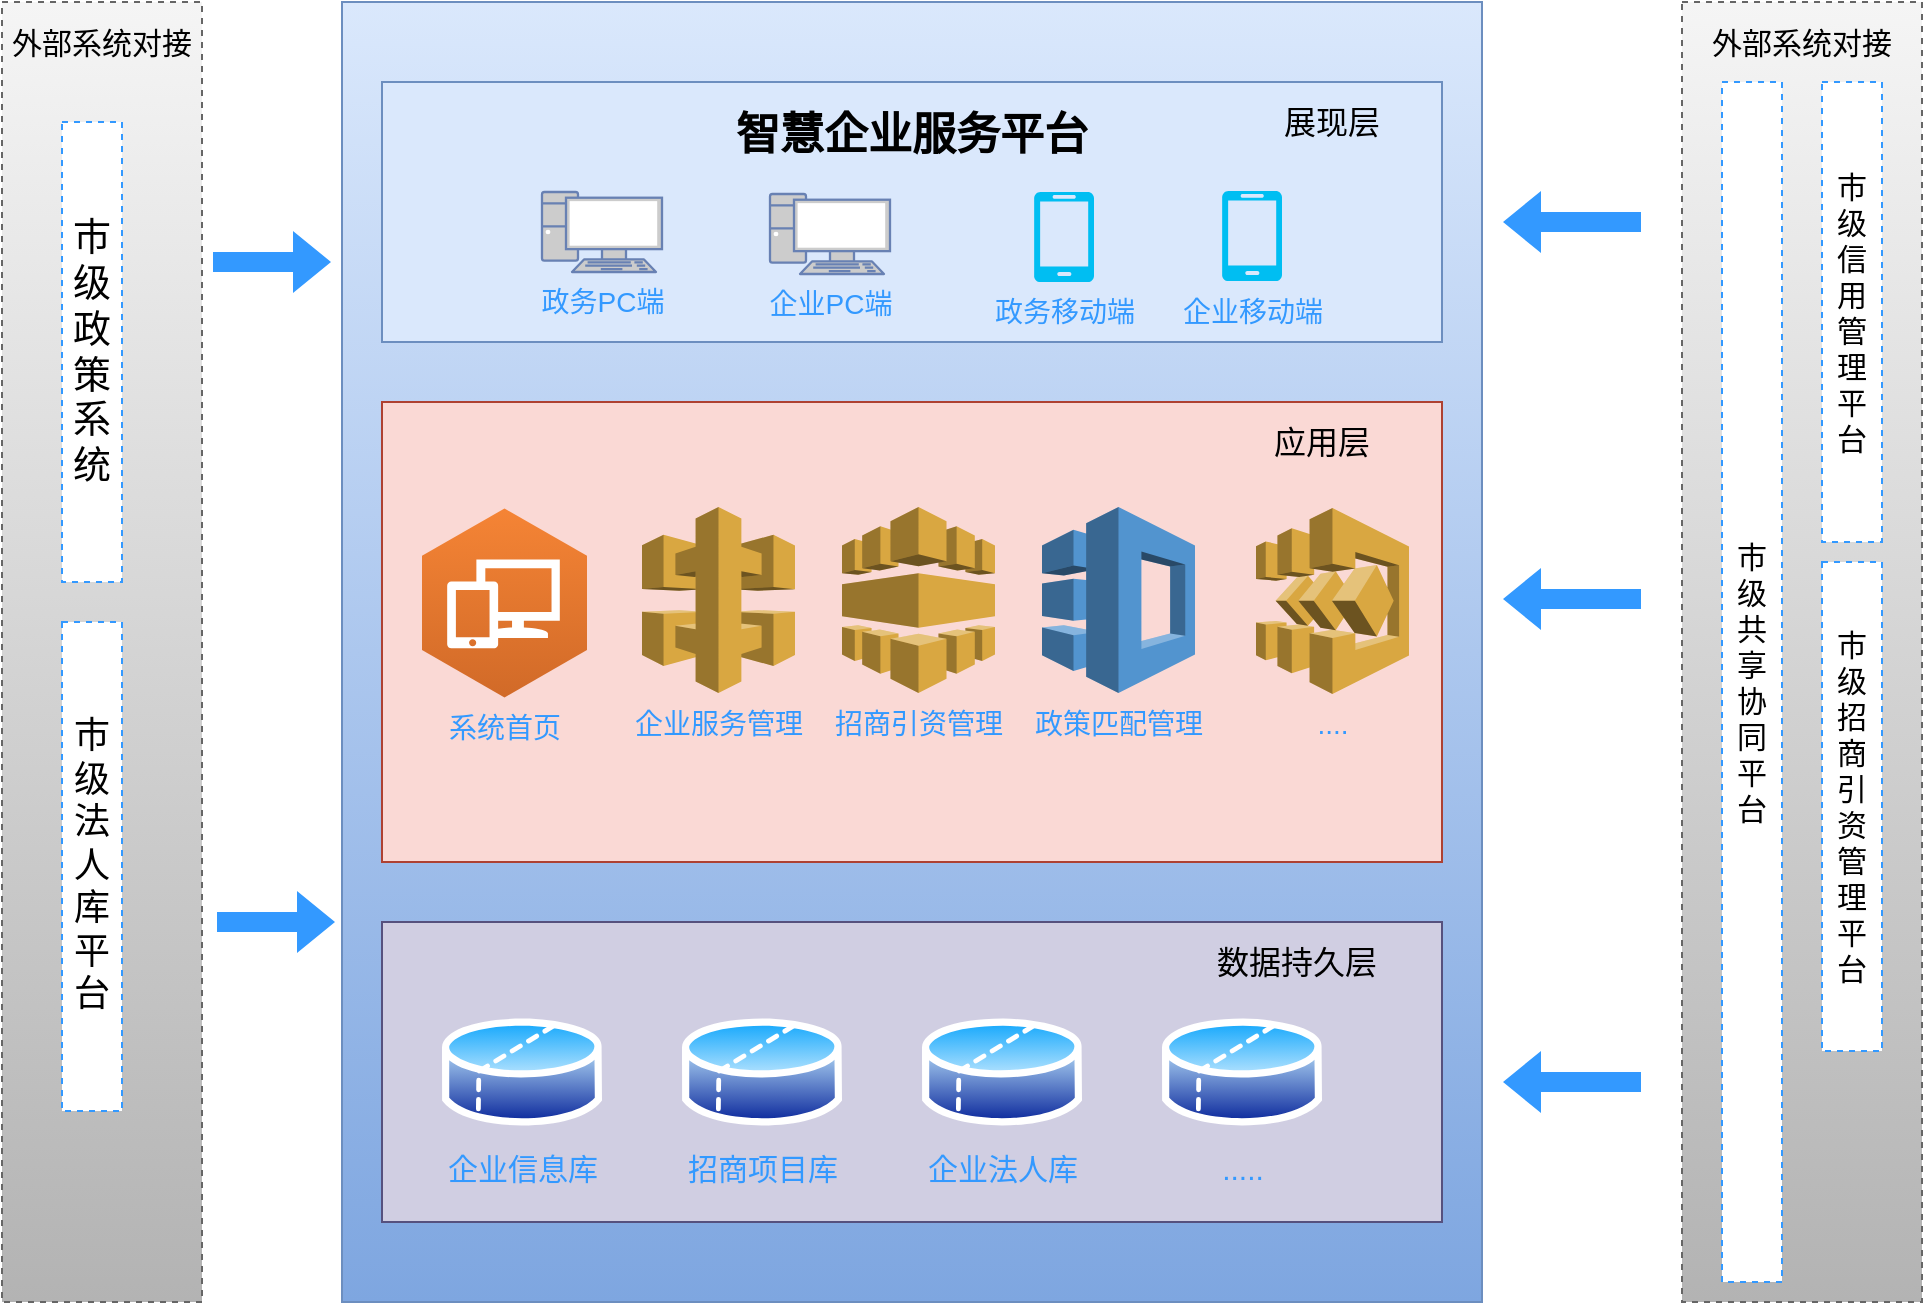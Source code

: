 <mxfile version="14.2.9" type="github">
  <diagram id="xwpSypxVo-qvQC3v7Vhw" name="Page-1">
    <mxGraphModel dx="4320" dy="1130" grid="1" gridSize="10" guides="1" tooltips="1" connect="1" arrows="1" fold="1" page="1" pageScale="4" pageWidth="827" pageHeight="1169" math="0" shadow="0">
      <root>
        <mxCell id="0" />
        <mxCell id="1" parent="0" />
        <mxCell id="zwwpV-oR1FDmDDmUrEG6-1" value="" style="rounded=0;whiteSpace=wrap;html=1;fillColor=#dae8fc;strokeColor=#6c8ebf;gradientColor=#7ea6e0;" vertex="1" parent="1">
          <mxGeometry x="140" y="440" width="570" height="650" as="geometry" />
        </mxCell>
        <mxCell id="zwwpV-oR1FDmDDmUrEG6-10" value="" style="group" vertex="1" connectable="0" parent="1">
          <mxGeometry x="160" y="480" width="530" height="130" as="geometry" />
        </mxCell>
        <mxCell id="zwwpV-oR1FDmDDmUrEG6-2" value="" style="rounded=0;whiteSpace=wrap;html=1;fillColor=#dae8fc;strokeColor=#6c8ebf;" vertex="1" parent="zwwpV-oR1FDmDDmUrEG6-10">
          <mxGeometry width="530" height="130" as="geometry" />
        </mxCell>
        <mxCell id="zwwpV-oR1FDmDDmUrEG6-3" value="&lt;b&gt;&lt;font style=&quot;font-size: 22px&quot;&gt;智慧企业服务平台&lt;/font&gt;&lt;/b&gt;" style="text;html=1;strokeColor=none;fillColor=none;align=center;verticalAlign=middle;whiteSpace=wrap;rounded=0;" vertex="1" parent="zwwpV-oR1FDmDDmUrEG6-10">
          <mxGeometry x="100" y="17" width="330" height="20" as="geometry" />
        </mxCell>
        <mxCell id="zwwpV-oR1FDmDDmUrEG6-4" value="&lt;font color=&quot;#3399ff&quot; style=&quot;font-size: 14px&quot;&gt;政务PC端&lt;/font&gt;" style="fontColor=#0066CC;verticalAlign=top;verticalLabelPosition=bottom;labelPosition=center;align=center;html=1;outlineConnect=0;fillColor=#CCCCCC;strokeColor=#6881B3;gradientColor=none;gradientDirection=north;strokeWidth=2;shape=mxgraph.networks.pc;" vertex="1" parent="zwwpV-oR1FDmDDmUrEG6-10">
          <mxGeometry x="80" y="55" width="60" height="40" as="geometry" />
        </mxCell>
        <mxCell id="zwwpV-oR1FDmDDmUrEG6-5" value="&lt;font color=&quot;#3399ff&quot; style=&quot;font-size: 14px&quot;&gt;企业PC端&lt;/font&gt;" style="fontColor=#0066CC;verticalAlign=top;verticalLabelPosition=bottom;labelPosition=center;align=center;html=1;outlineConnect=0;fillColor=#CCCCCC;strokeColor=#6881B3;gradientColor=none;gradientDirection=north;strokeWidth=2;shape=mxgraph.networks.pc;" vertex="1" parent="zwwpV-oR1FDmDDmUrEG6-10">
          <mxGeometry x="194" y="56" width="60" height="40" as="geometry" />
        </mxCell>
        <mxCell id="zwwpV-oR1FDmDDmUrEG6-7" value="&lt;font color=&quot;#3399ff&quot; style=&quot;font-size: 14px&quot;&gt;政务移动端&lt;/font&gt;" style="verticalLabelPosition=bottom;html=1;verticalAlign=top;align=center;strokeColor=none;fillColor=#00BEF2;shape=mxgraph.azure.mobile;pointerEvents=1;" vertex="1" parent="zwwpV-oR1FDmDDmUrEG6-10">
          <mxGeometry x="326" y="55" width="30" height="45" as="geometry" />
        </mxCell>
        <mxCell id="zwwpV-oR1FDmDDmUrEG6-8" value="&lt;font color=&quot;#3399ff&quot; style=&quot;font-size: 14px&quot;&gt;企业移动端&lt;/font&gt;" style="verticalLabelPosition=bottom;html=1;verticalAlign=top;align=center;strokeColor=none;fillColor=#00BEF2;shape=mxgraph.azure.mobile;pointerEvents=1;" vertex="1" parent="zwwpV-oR1FDmDDmUrEG6-10">
          <mxGeometry x="420" y="54.5" width="30" height="45" as="geometry" />
        </mxCell>
        <mxCell id="zwwpV-oR1FDmDDmUrEG6-9" value="&lt;font style=&quot;font-size: 16px&quot;&gt;展现层&lt;/font&gt;" style="text;html=1;strokeColor=none;fillColor=none;align=center;verticalAlign=middle;whiteSpace=wrap;rounded=0;" vertex="1" parent="zwwpV-oR1FDmDDmUrEG6-10">
          <mxGeometry x="450" y="10" width="50" height="20" as="geometry" />
        </mxCell>
        <mxCell id="zwwpV-oR1FDmDDmUrEG6-11" value="" style="group;fillColor=#fad9d5;strokeColor=#ae4132;container=0;" vertex="1" connectable="0" parent="1">
          <mxGeometry x="160" y="640" width="530" height="230" as="geometry" />
        </mxCell>
        <mxCell id="zwwpV-oR1FDmDDmUrEG6-18" value="&lt;font style=&quot;font-size: 16px&quot;&gt;应用层&lt;br&gt;&lt;/font&gt;" style="text;html=1;strokeColor=none;fillColor=none;align=center;verticalAlign=middle;whiteSpace=wrap;rounded=0;" vertex="1" parent="1">
          <mxGeometry x="600" y="650" width="60" height="20" as="geometry" />
        </mxCell>
        <mxCell id="zwwpV-oR1FDmDDmUrEG6-19" value="" style="group;fillColor=#d0cee2;strokeColor=#56517e;container=0;" vertex="1" connectable="0" parent="1">
          <mxGeometry x="160" y="900" width="530" height="150" as="geometry" />
        </mxCell>
        <mxCell id="zwwpV-oR1FDmDDmUrEG6-20" value="&lt;font style=&quot;font-size: 16px&quot;&gt;数据持久层&lt;br&gt;&lt;/font&gt;" style="text;html=1;fillColor=#d0cee2;align=center;verticalAlign=middle;whiteSpace=wrap;rounded=0;dashed=1;" vertex="1" parent="1">
          <mxGeometry x="576" y="910" width="83" height="20" as="geometry" />
        </mxCell>
        <mxCell id="zwwpV-oR1FDmDDmUrEG6-21" value="&lt;font color=&quot;#3399ff&quot; style=&quot;font-size: 15px&quot;&gt;企业信息库&lt;/font&gt;" style="aspect=fixed;perimeter=ellipsePerimeter;html=1;align=center;shadow=0;dashed=0;spacingTop=3;image;image=img/lib/active_directory/database_partition_2.svg;labelBackgroundColor=none;" vertex="1" parent="1">
          <mxGeometry x="190" y="945.4" width="80" height="59.2" as="geometry" />
        </mxCell>
        <mxCell id="zwwpV-oR1FDmDDmUrEG6-30" value="&lt;font color=&quot;#3399ff&quot; style=&quot;font-size: 15px&quot;&gt;招商项目库&lt;/font&gt;" style="aspect=fixed;perimeter=ellipsePerimeter;html=1;align=center;shadow=0;dashed=0;spacingTop=3;image;image=img/lib/active_directory/database_partition_2.svg;labelBackgroundColor=none;" vertex="1" parent="1">
          <mxGeometry x="310" y="945.4" width="80" height="59.2" as="geometry" />
        </mxCell>
        <mxCell id="zwwpV-oR1FDmDDmUrEG6-31" value="&lt;font color=&quot;#3399ff&quot; style=&quot;font-size: 15px&quot;&gt;企业法人库&lt;/font&gt;" style="aspect=fixed;perimeter=ellipsePerimeter;html=1;align=center;shadow=0;dashed=0;spacingTop=3;image;image=img/lib/active_directory/database_partition_2.svg;labelBackgroundColor=none;" vertex="1" parent="1">
          <mxGeometry x="430" y="945.4" width="80" height="59.2" as="geometry" />
        </mxCell>
        <mxCell id="zwwpV-oR1FDmDDmUrEG6-32" value="&lt;font color=&quot;#3399ff&quot;&gt;&lt;span style=&quot;font-size: 15px&quot;&gt;.....&lt;/span&gt;&lt;/font&gt;" style="aspect=fixed;perimeter=ellipsePerimeter;html=1;align=center;shadow=0;dashed=0;spacingTop=3;image;image=img/lib/active_directory/database_partition_2.svg;labelBackgroundColor=none;" vertex="1" parent="1">
          <mxGeometry x="550" y="945.4" width="80" height="59.2" as="geometry" />
        </mxCell>
        <mxCell id="zwwpV-oR1FDmDDmUrEG6-35" value="&lt;font color=&quot;#3399ff&quot; style=&quot;font-size: 14px&quot;&gt;系统首页&lt;/font&gt;" style="outlineConnect=0;dashed=0;verticalLabelPosition=bottom;verticalAlign=top;align=center;html=1;shape=mxgraph.aws3.workspaces;fillColor=#D16A28;gradientColor=#F58435;gradientDirection=north;labelBackgroundColor=none;" vertex="1" parent="1">
          <mxGeometry x="180" y="693.25" width="82.5" height="94.5" as="geometry" />
        </mxCell>
        <mxCell id="zwwpV-oR1FDmDDmUrEG6-37" value="&lt;font color=&quot;#3399ff&quot; style=&quot;font-size: 14px&quot;&gt;招商引资管理&lt;/font&gt;" style="outlineConnect=0;dashed=0;verticalLabelPosition=bottom;verticalAlign=top;align=center;html=1;shape=mxgraph.aws3.elastic_transcoder;fillColor=#D9A741;gradientColor=none;labelBackgroundColor=none;" vertex="1" parent="1">
          <mxGeometry x="390" y="692.5" width="76.5" height="93" as="geometry" />
        </mxCell>
        <mxCell id="zwwpV-oR1FDmDDmUrEG6-38" value="&lt;font color=&quot;#3399ff&quot; style=&quot;font-size: 14px&quot;&gt;政策匹配管理&lt;/font&gt;" style="outlineConnect=0;dashed=0;verticalLabelPosition=bottom;verticalAlign=top;align=center;html=1;shape=mxgraph.aws3.application_discovery_service;fillColor=#5294CF;gradientColor=none;labelBackgroundColor=none;" vertex="1" parent="1">
          <mxGeometry x="490" y="692.5" width="76.5" height="93" as="geometry" />
        </mxCell>
        <mxCell id="zwwpV-oR1FDmDDmUrEG6-39" value="&lt;font color=&quot;#3399ff&quot; style=&quot;font-size: 14px&quot;&gt;企业服务管理&lt;/font&gt;" style="outlineConnect=0;dashed=0;verticalLabelPosition=bottom;verticalAlign=top;align=center;html=1;shape=mxgraph.aws3.api_gateway;fillColor=#D9A741;gradientColor=none;labelBackgroundColor=none;" vertex="1" parent="1">
          <mxGeometry x="290" y="692.5" width="76.5" height="93" as="geometry" />
        </mxCell>
        <mxCell id="zwwpV-oR1FDmDDmUrEG6-43" value="&lt;font color=&quot;#3399ff&quot; style=&quot;font-size: 14px&quot;&gt;....&lt;/font&gt;" style="outlineConnect=0;dashed=0;verticalLabelPosition=bottom;verticalAlign=top;align=center;html=1;shape=mxgraph.aws3.step_functions;fillColor=#D9A741;gradientColor=none;labelBackgroundColor=none;" vertex="1" parent="1">
          <mxGeometry x="597" y="693" width="76.5" height="93" as="geometry" />
        </mxCell>
        <mxCell id="zwwpV-oR1FDmDDmUrEG6-45" value="" style="rounded=0;whiteSpace=wrap;html=1;dashed=1;labelBackgroundColor=none;strokeColor=#666666;gradientColor=#b3b3b3;fillColor=#f5f5f5;" vertex="1" parent="1">
          <mxGeometry x="810" y="440" width="120" height="650" as="geometry" />
        </mxCell>
        <mxCell id="zwwpV-oR1FDmDDmUrEG6-46" value="&lt;font style=&quot;font-size: 15px&quot;&gt;外部系统对接&lt;/font&gt;" style="text;html=1;strokeColor=none;fillColor=none;align=center;verticalAlign=middle;whiteSpace=wrap;rounded=0;dashed=1;labelBackgroundColor=none;" vertex="1" parent="1">
          <mxGeometry x="820" y="450" width="100" height="20" as="geometry" />
        </mxCell>
        <mxCell id="zwwpV-oR1FDmDDmUrEG6-47" value="&lt;font style=&quot;font-size: 15px&quot;&gt;市级共享协同平台&lt;/font&gt;" style="rounded=0;whiteSpace=wrap;html=1;dashed=1;labelBackgroundColor=none;strokeColor=#3399FF;" vertex="1" parent="1">
          <mxGeometry x="830" y="480" width="30" height="600" as="geometry" />
        </mxCell>
        <mxCell id="zwwpV-oR1FDmDDmUrEG6-48" value="&lt;font style=&quot;font-size: 15px&quot;&gt;市级信用管理平台&lt;/font&gt;" style="rounded=0;whiteSpace=wrap;html=1;dashed=1;labelBackgroundColor=none;strokeColor=#3399FF;" vertex="1" parent="1">
          <mxGeometry x="880" y="480" width="30" height="230" as="geometry" />
        </mxCell>
        <mxCell id="zwwpV-oR1FDmDDmUrEG6-49" value="&lt;font style=&quot;font-size: 15px&quot;&gt;市级招商引资管理平台&lt;/font&gt;" style="rounded=0;whiteSpace=wrap;html=1;dashed=1;labelBackgroundColor=none;strokeColor=#3399FF;" vertex="1" parent="1">
          <mxGeometry x="880" y="720" width="30" height="244.5" as="geometry" />
        </mxCell>
        <mxCell id="zwwpV-oR1FDmDDmUrEG6-50" value="" style="rounded=0;whiteSpace=wrap;html=1;dashed=1;labelBackgroundColor=none;strokeColor=#666666;gradientColor=#b3b3b3;fillColor=#f5f5f5;" vertex="1" parent="1">
          <mxGeometry x="-30" y="440" width="100" height="650" as="geometry" />
        </mxCell>
        <mxCell id="zwwpV-oR1FDmDDmUrEG6-51" value="&lt;font style=&quot;font-size: 15px&quot;&gt;外部系统对接&lt;/font&gt;" style="text;html=1;strokeColor=none;fillColor=none;align=center;verticalAlign=middle;whiteSpace=wrap;rounded=0;dashed=1;labelBackgroundColor=none;" vertex="1" parent="1">
          <mxGeometry x="-30" y="450" width="100" height="20" as="geometry" />
        </mxCell>
        <mxCell id="zwwpV-oR1FDmDDmUrEG6-53" value="&lt;font style=&quot;font-size: 19px&quot;&gt;市级政策系统&lt;/font&gt;" style="rounded=0;whiteSpace=wrap;html=1;dashed=1;labelBackgroundColor=none;strokeColor=#3399FF;" vertex="1" parent="1">
          <mxGeometry y="500" width="30" height="230" as="geometry" />
        </mxCell>
        <mxCell id="zwwpV-oR1FDmDDmUrEG6-54" value="&lt;font style=&quot;font-size: 18px&quot;&gt;市级法人库平台&lt;/font&gt;" style="rounded=0;whiteSpace=wrap;html=1;dashed=1;labelBackgroundColor=none;strokeColor=#3399FF;" vertex="1" parent="1">
          <mxGeometry y="750" width="30" height="244.5" as="geometry" />
        </mxCell>
        <mxCell id="zwwpV-oR1FDmDDmUrEG6-58" value="" style="shape=flexArrow;endArrow=classic;html=1;fillColor=#3399FF;strokeColor=none;" edge="1" parent="1">
          <mxGeometry width="50" height="50" relative="1" as="geometry">
            <mxPoint x="75" y="570" as="sourcePoint" />
            <mxPoint x="135" y="570" as="targetPoint" />
          </mxGeometry>
        </mxCell>
        <mxCell id="zwwpV-oR1FDmDDmUrEG6-60" value="" style="shape=flexArrow;endArrow=classic;html=1;fillColor=#3399FF;strokeColor=none;" edge="1" parent="1">
          <mxGeometry width="50" height="50" relative="1" as="geometry">
            <mxPoint x="77" y="900" as="sourcePoint" />
            <mxPoint x="137" y="900" as="targetPoint" />
          </mxGeometry>
        </mxCell>
        <mxCell id="zwwpV-oR1FDmDDmUrEG6-61" value="" style="shape=flexArrow;endArrow=classic;html=1;fillColor=#3399FF;strokeColor=none;" edge="1" parent="1">
          <mxGeometry width="50" height="50" relative="1" as="geometry">
            <mxPoint x="790" y="550" as="sourcePoint" />
            <mxPoint x="720" y="550" as="targetPoint" />
          </mxGeometry>
        </mxCell>
        <mxCell id="zwwpV-oR1FDmDDmUrEG6-62" value="" style="shape=flexArrow;endArrow=classic;html=1;fillColor=#3399FF;strokeColor=none;" edge="1" parent="1">
          <mxGeometry width="50" height="50" relative="1" as="geometry">
            <mxPoint x="790" y="738.5" as="sourcePoint" />
            <mxPoint x="720" y="738.5" as="targetPoint" />
          </mxGeometry>
        </mxCell>
        <mxCell id="zwwpV-oR1FDmDDmUrEG6-63" value="" style="shape=flexArrow;endArrow=classic;html=1;fillColor=#3399FF;strokeColor=none;" edge="1" parent="1">
          <mxGeometry width="50" height="50" relative="1" as="geometry">
            <mxPoint x="790" y="980" as="sourcePoint" />
            <mxPoint x="720" y="980" as="targetPoint" />
          </mxGeometry>
        </mxCell>
      </root>
    </mxGraphModel>
  </diagram>
</mxfile>
